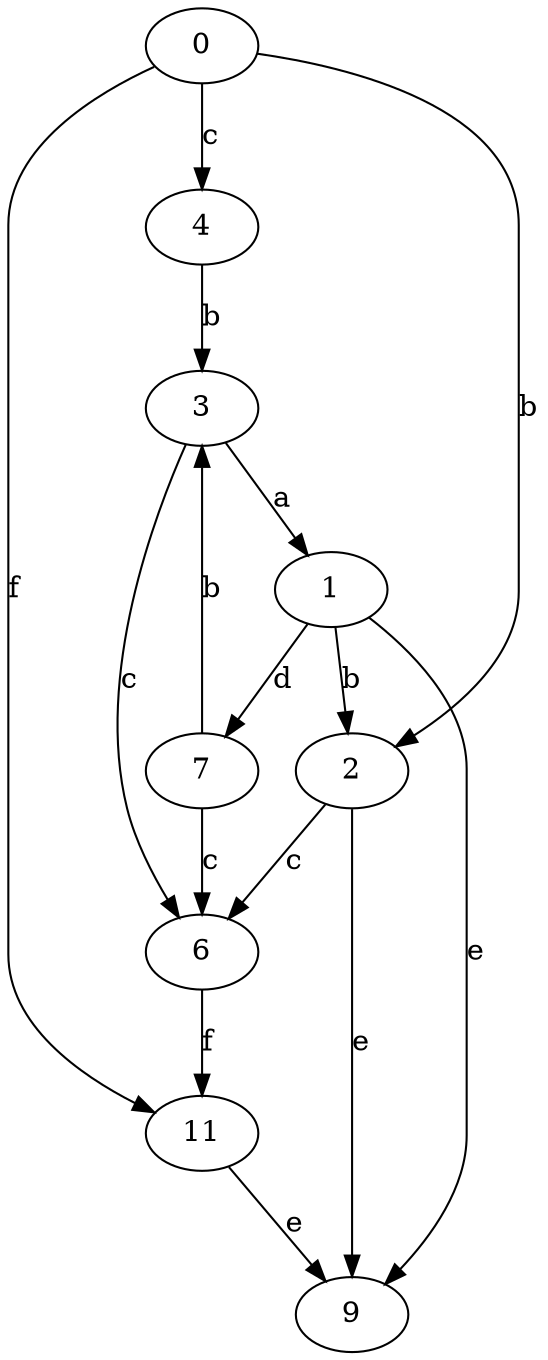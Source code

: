 strict digraph  {
0;
1;
2;
3;
4;
6;
7;
9;
11;
0 -> 2  [label=b];
0 -> 4  [label=c];
0 -> 11  [label=f];
1 -> 2  [label=b];
1 -> 7  [label=d];
1 -> 9  [label=e];
2 -> 6  [label=c];
2 -> 9  [label=e];
3 -> 1  [label=a];
3 -> 6  [label=c];
4 -> 3  [label=b];
6 -> 11  [label=f];
7 -> 3  [label=b];
7 -> 6  [label=c];
11 -> 9  [label=e];
}
